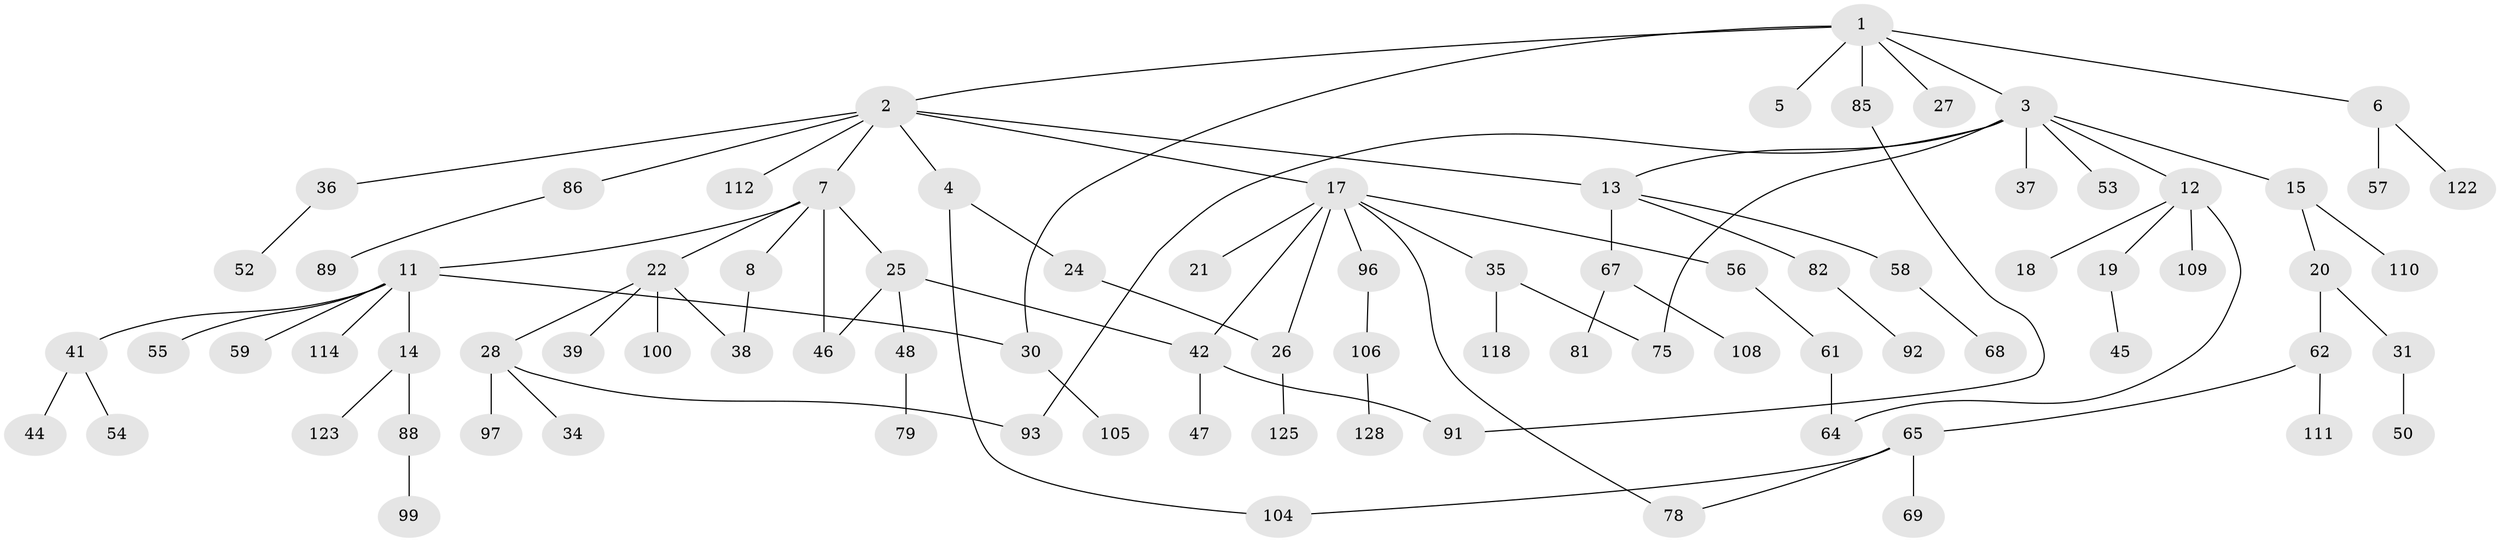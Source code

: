 // Generated by graph-tools (version 1.1) at 2025/51/02/27/25 19:51:39]
// undirected, 85 vertices, 96 edges
graph export_dot {
graph [start="1"]
  node [color=gray90,style=filled];
  1 [super="+60"];
  2 [super="+76"];
  3 [super="+10"];
  4 [super="+29"];
  5;
  6 [super="+9"];
  7 [super="+16"];
  8;
  11 [super="+49"];
  12 [super="+63"];
  13 [super="+32"];
  14 [super="+74"];
  15 [super="+107"];
  17 [super="+33"];
  18 [super="+66"];
  19 [super="+70"];
  20;
  21;
  22 [super="+23"];
  24;
  25 [super="+77"];
  26 [super="+51"];
  27;
  28 [super="+94"];
  30 [super="+40"];
  31 [super="+101"];
  34;
  35;
  36 [super="+80"];
  37;
  38 [super="+113"];
  39 [super="+71"];
  41 [super="+43"];
  42 [super="+90"];
  44;
  45;
  46;
  47;
  48;
  50 [super="+103"];
  52 [super="+83"];
  53;
  54;
  55;
  56 [super="+87"];
  57;
  58 [super="+72"];
  59 [super="+84"];
  61;
  62 [super="+102"];
  64 [super="+121"];
  65 [super="+115"];
  67 [super="+73"];
  68;
  69;
  75 [super="+120"];
  78;
  79;
  81 [super="+127"];
  82 [super="+117"];
  85 [super="+95"];
  86;
  88;
  89;
  91 [super="+124"];
  92;
  93 [super="+98"];
  96;
  97;
  99 [super="+126"];
  100;
  104;
  105;
  106 [super="+119"];
  108;
  109;
  110 [super="+116"];
  111;
  112;
  114;
  118;
  122;
  123;
  125;
  128;
  1 -- 2;
  1 -- 3;
  1 -- 5;
  1 -- 6;
  1 -- 27;
  1 -- 30;
  1 -- 85;
  2 -- 4;
  2 -- 7;
  2 -- 17;
  2 -- 36;
  2 -- 86;
  2 -- 112;
  2 -- 13;
  3 -- 13;
  3 -- 15;
  3 -- 53;
  3 -- 75;
  3 -- 37;
  3 -- 12;
  3 -- 93;
  4 -- 24;
  4 -- 104;
  6 -- 57;
  6 -- 122;
  7 -- 8;
  7 -- 11;
  7 -- 22;
  7 -- 25;
  7 -- 46;
  8 -- 38;
  11 -- 14;
  11 -- 41;
  11 -- 59;
  11 -- 114;
  11 -- 55;
  11 -- 30;
  12 -- 18;
  12 -- 19;
  12 -- 64;
  12 -- 109;
  13 -- 58;
  13 -- 82;
  13 -- 67;
  14 -- 88;
  14 -- 123;
  15 -- 20;
  15 -- 110;
  17 -- 21;
  17 -- 96;
  17 -- 35;
  17 -- 56;
  17 -- 78;
  17 -- 42;
  17 -- 26;
  19 -- 45;
  20 -- 31;
  20 -- 62;
  22 -- 100;
  22 -- 28;
  22 -- 39;
  22 -- 38;
  24 -- 26;
  25 -- 42;
  25 -- 46;
  25 -- 48;
  26 -- 125;
  28 -- 34;
  28 -- 93;
  28 -- 97;
  30 -- 105;
  31 -- 50;
  35 -- 75;
  35 -- 118;
  36 -- 52;
  41 -- 44;
  41 -- 54;
  42 -- 47;
  42 -- 91;
  48 -- 79;
  56 -- 61;
  58 -- 68;
  61 -- 64;
  62 -- 65;
  62 -- 111;
  65 -- 69;
  65 -- 104;
  65 -- 78;
  67 -- 81;
  67 -- 108;
  82 -- 92;
  85 -- 91;
  86 -- 89;
  88 -- 99;
  96 -- 106;
  106 -- 128;
}

